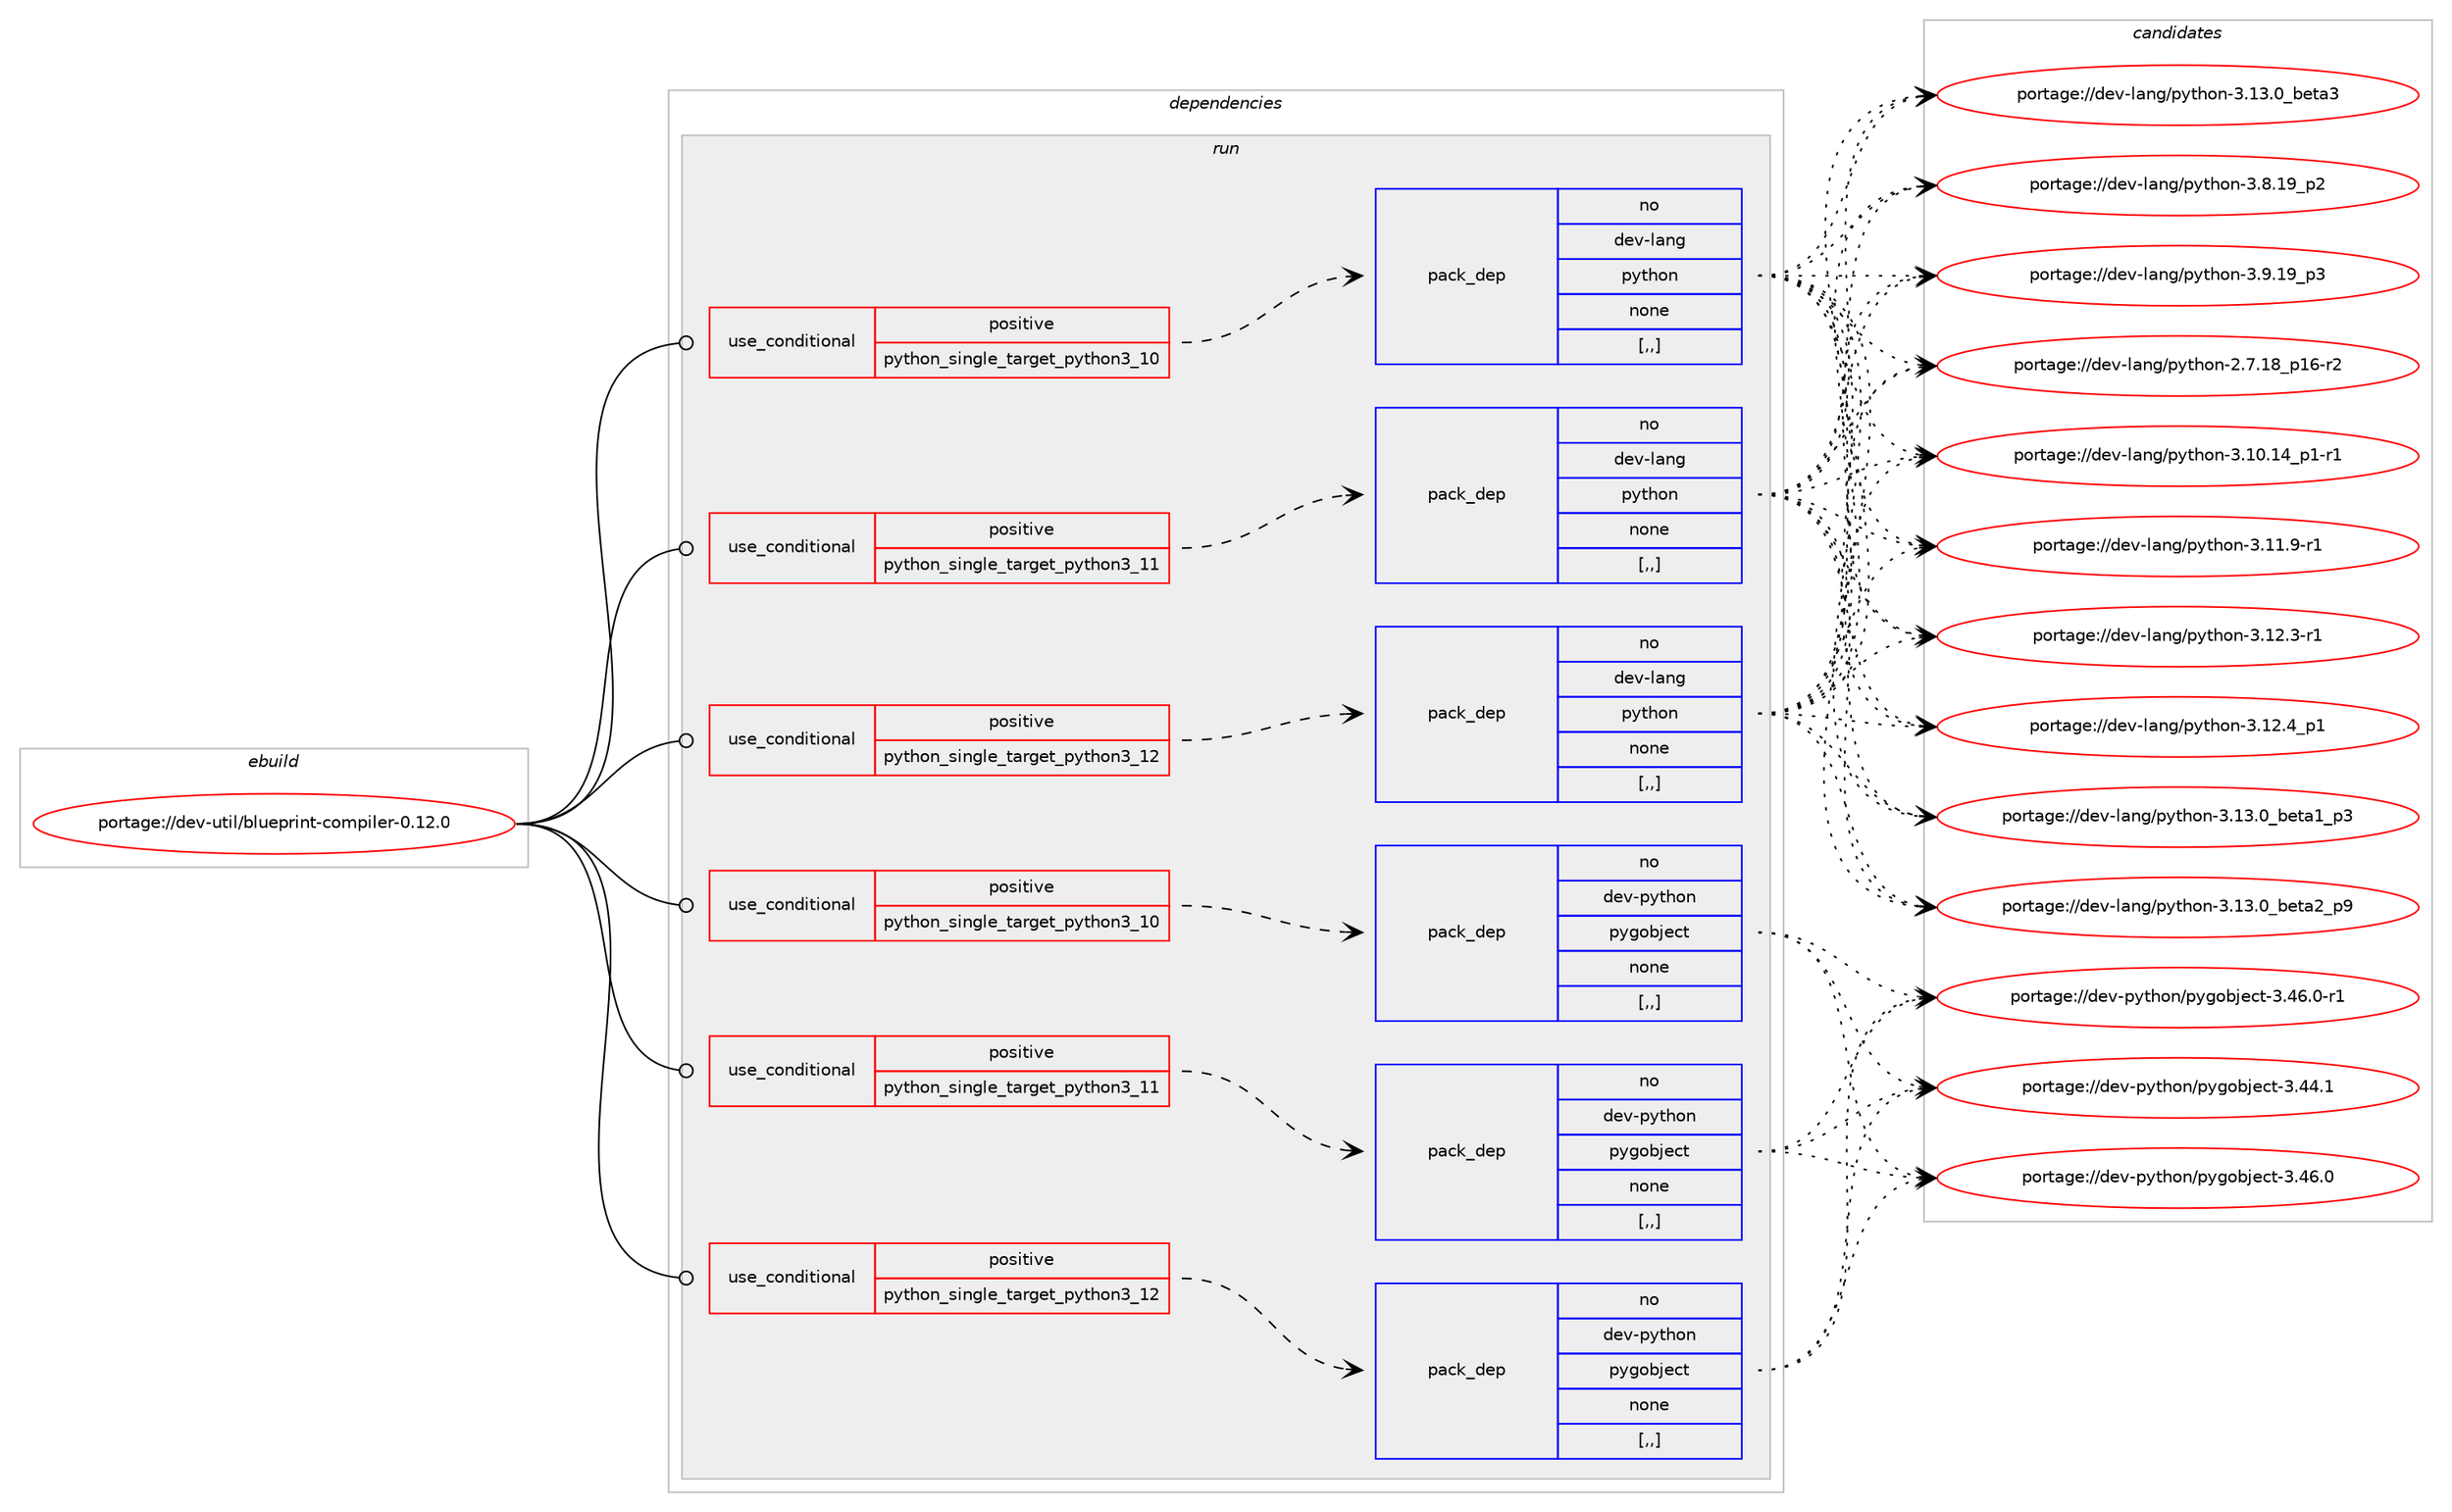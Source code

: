 digraph prolog {

# *************
# Graph options
# *************

newrank=true;
concentrate=true;
compound=true;
graph [rankdir=LR,fontname=Helvetica,fontsize=10,ranksep=1.5];#, ranksep=2.5, nodesep=0.2];
edge  [arrowhead=vee];
node  [fontname=Helvetica,fontsize=10];

# **********
# The ebuild
# **********

subgraph cluster_leftcol {
color=gray;
rank=same;
label=<<i>ebuild</i>>;
id [label="portage://dev-util/blueprint-compiler-0.12.0", color=red, width=4, href="../dev-util/blueprint-compiler-0.12.0.svg"];
}

# ****************
# The dependencies
# ****************

subgraph cluster_midcol {
color=gray;
label=<<i>dependencies</i>>;
subgraph cluster_compile {
fillcolor="#eeeeee";
style=filled;
label=<<i>compile</i>>;
}
subgraph cluster_compileandrun {
fillcolor="#eeeeee";
style=filled;
label=<<i>compile and run</i>>;
}
subgraph cluster_run {
fillcolor="#eeeeee";
style=filled;
label=<<i>run</i>>;
subgraph cond57882 {
dependency206596 [label=<<TABLE BORDER="0" CELLBORDER="1" CELLSPACING="0" CELLPADDING="4"><TR><TD ROWSPAN="3" CELLPADDING="10">use_conditional</TD></TR><TR><TD>positive</TD></TR><TR><TD>python_single_target_python3_10</TD></TR></TABLE>>, shape=none, color=red];
subgraph pack147334 {
dependency206597 [label=<<TABLE BORDER="0" CELLBORDER="1" CELLSPACING="0" CELLPADDING="4" WIDTH="220"><TR><TD ROWSPAN="6" CELLPADDING="30">pack_dep</TD></TR><TR><TD WIDTH="110">no</TD></TR><TR><TD>dev-lang</TD></TR><TR><TD>python</TD></TR><TR><TD>none</TD></TR><TR><TD>[,,]</TD></TR></TABLE>>, shape=none, color=blue];
}
dependency206596:e -> dependency206597:w [weight=20,style="dashed",arrowhead="vee"];
}
id:e -> dependency206596:w [weight=20,style="solid",arrowhead="odot"];
subgraph cond57883 {
dependency206598 [label=<<TABLE BORDER="0" CELLBORDER="1" CELLSPACING="0" CELLPADDING="4"><TR><TD ROWSPAN="3" CELLPADDING="10">use_conditional</TD></TR><TR><TD>positive</TD></TR><TR><TD>python_single_target_python3_10</TD></TR></TABLE>>, shape=none, color=red];
subgraph pack147335 {
dependency206599 [label=<<TABLE BORDER="0" CELLBORDER="1" CELLSPACING="0" CELLPADDING="4" WIDTH="220"><TR><TD ROWSPAN="6" CELLPADDING="30">pack_dep</TD></TR><TR><TD WIDTH="110">no</TD></TR><TR><TD>dev-python</TD></TR><TR><TD>pygobject</TD></TR><TR><TD>none</TD></TR><TR><TD>[,,]</TD></TR></TABLE>>, shape=none, color=blue];
}
dependency206598:e -> dependency206599:w [weight=20,style="dashed",arrowhead="vee"];
}
id:e -> dependency206598:w [weight=20,style="solid",arrowhead="odot"];
subgraph cond57884 {
dependency206600 [label=<<TABLE BORDER="0" CELLBORDER="1" CELLSPACING="0" CELLPADDING="4"><TR><TD ROWSPAN="3" CELLPADDING="10">use_conditional</TD></TR><TR><TD>positive</TD></TR><TR><TD>python_single_target_python3_11</TD></TR></TABLE>>, shape=none, color=red];
subgraph pack147336 {
dependency206601 [label=<<TABLE BORDER="0" CELLBORDER="1" CELLSPACING="0" CELLPADDING="4" WIDTH="220"><TR><TD ROWSPAN="6" CELLPADDING="30">pack_dep</TD></TR><TR><TD WIDTH="110">no</TD></TR><TR><TD>dev-lang</TD></TR><TR><TD>python</TD></TR><TR><TD>none</TD></TR><TR><TD>[,,]</TD></TR></TABLE>>, shape=none, color=blue];
}
dependency206600:e -> dependency206601:w [weight=20,style="dashed",arrowhead="vee"];
}
id:e -> dependency206600:w [weight=20,style="solid",arrowhead="odot"];
subgraph cond57885 {
dependency206602 [label=<<TABLE BORDER="0" CELLBORDER="1" CELLSPACING="0" CELLPADDING="4"><TR><TD ROWSPAN="3" CELLPADDING="10">use_conditional</TD></TR><TR><TD>positive</TD></TR><TR><TD>python_single_target_python3_11</TD></TR></TABLE>>, shape=none, color=red];
subgraph pack147337 {
dependency206603 [label=<<TABLE BORDER="0" CELLBORDER="1" CELLSPACING="0" CELLPADDING="4" WIDTH="220"><TR><TD ROWSPAN="6" CELLPADDING="30">pack_dep</TD></TR><TR><TD WIDTH="110">no</TD></TR><TR><TD>dev-python</TD></TR><TR><TD>pygobject</TD></TR><TR><TD>none</TD></TR><TR><TD>[,,]</TD></TR></TABLE>>, shape=none, color=blue];
}
dependency206602:e -> dependency206603:w [weight=20,style="dashed",arrowhead="vee"];
}
id:e -> dependency206602:w [weight=20,style="solid",arrowhead="odot"];
subgraph cond57886 {
dependency206604 [label=<<TABLE BORDER="0" CELLBORDER="1" CELLSPACING="0" CELLPADDING="4"><TR><TD ROWSPAN="3" CELLPADDING="10">use_conditional</TD></TR><TR><TD>positive</TD></TR><TR><TD>python_single_target_python3_12</TD></TR></TABLE>>, shape=none, color=red];
subgraph pack147338 {
dependency206605 [label=<<TABLE BORDER="0" CELLBORDER="1" CELLSPACING="0" CELLPADDING="4" WIDTH="220"><TR><TD ROWSPAN="6" CELLPADDING="30">pack_dep</TD></TR><TR><TD WIDTH="110">no</TD></TR><TR><TD>dev-lang</TD></TR><TR><TD>python</TD></TR><TR><TD>none</TD></TR><TR><TD>[,,]</TD></TR></TABLE>>, shape=none, color=blue];
}
dependency206604:e -> dependency206605:w [weight=20,style="dashed",arrowhead="vee"];
}
id:e -> dependency206604:w [weight=20,style="solid",arrowhead="odot"];
subgraph cond57887 {
dependency206606 [label=<<TABLE BORDER="0" CELLBORDER="1" CELLSPACING="0" CELLPADDING="4"><TR><TD ROWSPAN="3" CELLPADDING="10">use_conditional</TD></TR><TR><TD>positive</TD></TR><TR><TD>python_single_target_python3_12</TD></TR></TABLE>>, shape=none, color=red];
subgraph pack147339 {
dependency206607 [label=<<TABLE BORDER="0" CELLBORDER="1" CELLSPACING="0" CELLPADDING="4" WIDTH="220"><TR><TD ROWSPAN="6" CELLPADDING="30">pack_dep</TD></TR><TR><TD WIDTH="110">no</TD></TR><TR><TD>dev-python</TD></TR><TR><TD>pygobject</TD></TR><TR><TD>none</TD></TR><TR><TD>[,,]</TD></TR></TABLE>>, shape=none, color=blue];
}
dependency206606:e -> dependency206607:w [weight=20,style="dashed",arrowhead="vee"];
}
id:e -> dependency206606:w [weight=20,style="solid",arrowhead="odot"];
}
}

# **************
# The candidates
# **************

subgraph cluster_choices {
rank=same;
color=gray;
label=<<i>candidates</i>>;

subgraph choice147334 {
color=black;
nodesep=1;
choice100101118451089711010347112121116104111110455046554649569511249544511450 [label="portage://dev-lang/python-2.7.18_p16-r2", color=red, width=4,href="../dev-lang/python-2.7.18_p16-r2.svg"];
choice100101118451089711010347112121116104111110455146494846495295112494511449 [label="portage://dev-lang/python-3.10.14_p1-r1", color=red, width=4,href="../dev-lang/python-3.10.14_p1-r1.svg"];
choice100101118451089711010347112121116104111110455146494946574511449 [label="portage://dev-lang/python-3.11.9-r1", color=red, width=4,href="../dev-lang/python-3.11.9-r1.svg"];
choice100101118451089711010347112121116104111110455146495046514511449 [label="portage://dev-lang/python-3.12.3-r1", color=red, width=4,href="../dev-lang/python-3.12.3-r1.svg"];
choice100101118451089711010347112121116104111110455146495046529511249 [label="portage://dev-lang/python-3.12.4_p1", color=red, width=4,href="../dev-lang/python-3.12.4_p1.svg"];
choice10010111845108971101034711212111610411111045514649514648959810111697499511251 [label="portage://dev-lang/python-3.13.0_beta1_p3", color=red, width=4,href="../dev-lang/python-3.13.0_beta1_p3.svg"];
choice10010111845108971101034711212111610411111045514649514648959810111697509511257 [label="portage://dev-lang/python-3.13.0_beta2_p9", color=red, width=4,href="../dev-lang/python-3.13.0_beta2_p9.svg"];
choice1001011184510897110103471121211161041111104551464951464895981011169751 [label="portage://dev-lang/python-3.13.0_beta3", color=red, width=4,href="../dev-lang/python-3.13.0_beta3.svg"];
choice100101118451089711010347112121116104111110455146564649579511250 [label="portage://dev-lang/python-3.8.19_p2", color=red, width=4,href="../dev-lang/python-3.8.19_p2.svg"];
choice100101118451089711010347112121116104111110455146574649579511251 [label="portage://dev-lang/python-3.9.19_p3", color=red, width=4,href="../dev-lang/python-3.9.19_p3.svg"];
dependency206597:e -> choice100101118451089711010347112121116104111110455046554649569511249544511450:w [style=dotted,weight="100"];
dependency206597:e -> choice100101118451089711010347112121116104111110455146494846495295112494511449:w [style=dotted,weight="100"];
dependency206597:e -> choice100101118451089711010347112121116104111110455146494946574511449:w [style=dotted,weight="100"];
dependency206597:e -> choice100101118451089711010347112121116104111110455146495046514511449:w [style=dotted,weight="100"];
dependency206597:e -> choice100101118451089711010347112121116104111110455146495046529511249:w [style=dotted,weight="100"];
dependency206597:e -> choice10010111845108971101034711212111610411111045514649514648959810111697499511251:w [style=dotted,weight="100"];
dependency206597:e -> choice10010111845108971101034711212111610411111045514649514648959810111697509511257:w [style=dotted,weight="100"];
dependency206597:e -> choice1001011184510897110103471121211161041111104551464951464895981011169751:w [style=dotted,weight="100"];
dependency206597:e -> choice100101118451089711010347112121116104111110455146564649579511250:w [style=dotted,weight="100"];
dependency206597:e -> choice100101118451089711010347112121116104111110455146574649579511251:w [style=dotted,weight="100"];
}
subgraph choice147335 {
color=black;
nodesep=1;
choice1001011184511212111610411111047112121103111981061019911645514652524649 [label="portage://dev-python/pygobject-3.44.1", color=red, width=4,href="../dev-python/pygobject-3.44.1.svg"];
choice1001011184511212111610411111047112121103111981061019911645514652544648 [label="portage://dev-python/pygobject-3.46.0", color=red, width=4,href="../dev-python/pygobject-3.46.0.svg"];
choice10010111845112121116104111110471121211031119810610199116455146525446484511449 [label="portage://dev-python/pygobject-3.46.0-r1", color=red, width=4,href="../dev-python/pygobject-3.46.0-r1.svg"];
dependency206599:e -> choice1001011184511212111610411111047112121103111981061019911645514652524649:w [style=dotted,weight="100"];
dependency206599:e -> choice1001011184511212111610411111047112121103111981061019911645514652544648:w [style=dotted,weight="100"];
dependency206599:e -> choice10010111845112121116104111110471121211031119810610199116455146525446484511449:w [style=dotted,weight="100"];
}
subgraph choice147336 {
color=black;
nodesep=1;
choice100101118451089711010347112121116104111110455046554649569511249544511450 [label="portage://dev-lang/python-2.7.18_p16-r2", color=red, width=4,href="../dev-lang/python-2.7.18_p16-r2.svg"];
choice100101118451089711010347112121116104111110455146494846495295112494511449 [label="portage://dev-lang/python-3.10.14_p1-r1", color=red, width=4,href="../dev-lang/python-3.10.14_p1-r1.svg"];
choice100101118451089711010347112121116104111110455146494946574511449 [label="portage://dev-lang/python-3.11.9-r1", color=red, width=4,href="../dev-lang/python-3.11.9-r1.svg"];
choice100101118451089711010347112121116104111110455146495046514511449 [label="portage://dev-lang/python-3.12.3-r1", color=red, width=4,href="../dev-lang/python-3.12.3-r1.svg"];
choice100101118451089711010347112121116104111110455146495046529511249 [label="portage://dev-lang/python-3.12.4_p1", color=red, width=4,href="../dev-lang/python-3.12.4_p1.svg"];
choice10010111845108971101034711212111610411111045514649514648959810111697499511251 [label="portage://dev-lang/python-3.13.0_beta1_p3", color=red, width=4,href="../dev-lang/python-3.13.0_beta1_p3.svg"];
choice10010111845108971101034711212111610411111045514649514648959810111697509511257 [label="portage://dev-lang/python-3.13.0_beta2_p9", color=red, width=4,href="../dev-lang/python-3.13.0_beta2_p9.svg"];
choice1001011184510897110103471121211161041111104551464951464895981011169751 [label="portage://dev-lang/python-3.13.0_beta3", color=red, width=4,href="../dev-lang/python-3.13.0_beta3.svg"];
choice100101118451089711010347112121116104111110455146564649579511250 [label="portage://dev-lang/python-3.8.19_p2", color=red, width=4,href="../dev-lang/python-3.8.19_p2.svg"];
choice100101118451089711010347112121116104111110455146574649579511251 [label="portage://dev-lang/python-3.9.19_p3", color=red, width=4,href="../dev-lang/python-3.9.19_p3.svg"];
dependency206601:e -> choice100101118451089711010347112121116104111110455046554649569511249544511450:w [style=dotted,weight="100"];
dependency206601:e -> choice100101118451089711010347112121116104111110455146494846495295112494511449:w [style=dotted,weight="100"];
dependency206601:e -> choice100101118451089711010347112121116104111110455146494946574511449:w [style=dotted,weight="100"];
dependency206601:e -> choice100101118451089711010347112121116104111110455146495046514511449:w [style=dotted,weight="100"];
dependency206601:e -> choice100101118451089711010347112121116104111110455146495046529511249:w [style=dotted,weight="100"];
dependency206601:e -> choice10010111845108971101034711212111610411111045514649514648959810111697499511251:w [style=dotted,weight="100"];
dependency206601:e -> choice10010111845108971101034711212111610411111045514649514648959810111697509511257:w [style=dotted,weight="100"];
dependency206601:e -> choice1001011184510897110103471121211161041111104551464951464895981011169751:w [style=dotted,weight="100"];
dependency206601:e -> choice100101118451089711010347112121116104111110455146564649579511250:w [style=dotted,weight="100"];
dependency206601:e -> choice100101118451089711010347112121116104111110455146574649579511251:w [style=dotted,weight="100"];
}
subgraph choice147337 {
color=black;
nodesep=1;
choice1001011184511212111610411111047112121103111981061019911645514652524649 [label="portage://dev-python/pygobject-3.44.1", color=red, width=4,href="../dev-python/pygobject-3.44.1.svg"];
choice1001011184511212111610411111047112121103111981061019911645514652544648 [label="portage://dev-python/pygobject-3.46.0", color=red, width=4,href="../dev-python/pygobject-3.46.0.svg"];
choice10010111845112121116104111110471121211031119810610199116455146525446484511449 [label="portage://dev-python/pygobject-3.46.0-r1", color=red, width=4,href="../dev-python/pygobject-3.46.0-r1.svg"];
dependency206603:e -> choice1001011184511212111610411111047112121103111981061019911645514652524649:w [style=dotted,weight="100"];
dependency206603:e -> choice1001011184511212111610411111047112121103111981061019911645514652544648:w [style=dotted,weight="100"];
dependency206603:e -> choice10010111845112121116104111110471121211031119810610199116455146525446484511449:w [style=dotted,weight="100"];
}
subgraph choice147338 {
color=black;
nodesep=1;
choice100101118451089711010347112121116104111110455046554649569511249544511450 [label="portage://dev-lang/python-2.7.18_p16-r2", color=red, width=4,href="../dev-lang/python-2.7.18_p16-r2.svg"];
choice100101118451089711010347112121116104111110455146494846495295112494511449 [label="portage://dev-lang/python-3.10.14_p1-r1", color=red, width=4,href="../dev-lang/python-3.10.14_p1-r1.svg"];
choice100101118451089711010347112121116104111110455146494946574511449 [label="portage://dev-lang/python-3.11.9-r1", color=red, width=4,href="../dev-lang/python-3.11.9-r1.svg"];
choice100101118451089711010347112121116104111110455146495046514511449 [label="portage://dev-lang/python-3.12.3-r1", color=red, width=4,href="../dev-lang/python-3.12.3-r1.svg"];
choice100101118451089711010347112121116104111110455146495046529511249 [label="portage://dev-lang/python-3.12.4_p1", color=red, width=4,href="../dev-lang/python-3.12.4_p1.svg"];
choice10010111845108971101034711212111610411111045514649514648959810111697499511251 [label="portage://dev-lang/python-3.13.0_beta1_p3", color=red, width=4,href="../dev-lang/python-3.13.0_beta1_p3.svg"];
choice10010111845108971101034711212111610411111045514649514648959810111697509511257 [label="portage://dev-lang/python-3.13.0_beta2_p9", color=red, width=4,href="../dev-lang/python-3.13.0_beta2_p9.svg"];
choice1001011184510897110103471121211161041111104551464951464895981011169751 [label="portage://dev-lang/python-3.13.0_beta3", color=red, width=4,href="../dev-lang/python-3.13.0_beta3.svg"];
choice100101118451089711010347112121116104111110455146564649579511250 [label="portage://dev-lang/python-3.8.19_p2", color=red, width=4,href="../dev-lang/python-3.8.19_p2.svg"];
choice100101118451089711010347112121116104111110455146574649579511251 [label="portage://dev-lang/python-3.9.19_p3", color=red, width=4,href="../dev-lang/python-3.9.19_p3.svg"];
dependency206605:e -> choice100101118451089711010347112121116104111110455046554649569511249544511450:w [style=dotted,weight="100"];
dependency206605:e -> choice100101118451089711010347112121116104111110455146494846495295112494511449:w [style=dotted,weight="100"];
dependency206605:e -> choice100101118451089711010347112121116104111110455146494946574511449:w [style=dotted,weight="100"];
dependency206605:e -> choice100101118451089711010347112121116104111110455146495046514511449:w [style=dotted,weight="100"];
dependency206605:e -> choice100101118451089711010347112121116104111110455146495046529511249:w [style=dotted,weight="100"];
dependency206605:e -> choice10010111845108971101034711212111610411111045514649514648959810111697499511251:w [style=dotted,weight="100"];
dependency206605:e -> choice10010111845108971101034711212111610411111045514649514648959810111697509511257:w [style=dotted,weight="100"];
dependency206605:e -> choice1001011184510897110103471121211161041111104551464951464895981011169751:w [style=dotted,weight="100"];
dependency206605:e -> choice100101118451089711010347112121116104111110455146564649579511250:w [style=dotted,weight="100"];
dependency206605:e -> choice100101118451089711010347112121116104111110455146574649579511251:w [style=dotted,weight="100"];
}
subgraph choice147339 {
color=black;
nodesep=1;
choice1001011184511212111610411111047112121103111981061019911645514652524649 [label="portage://dev-python/pygobject-3.44.1", color=red, width=4,href="../dev-python/pygobject-3.44.1.svg"];
choice1001011184511212111610411111047112121103111981061019911645514652544648 [label="portage://dev-python/pygobject-3.46.0", color=red, width=4,href="../dev-python/pygobject-3.46.0.svg"];
choice10010111845112121116104111110471121211031119810610199116455146525446484511449 [label="portage://dev-python/pygobject-3.46.0-r1", color=red, width=4,href="../dev-python/pygobject-3.46.0-r1.svg"];
dependency206607:e -> choice1001011184511212111610411111047112121103111981061019911645514652524649:w [style=dotted,weight="100"];
dependency206607:e -> choice1001011184511212111610411111047112121103111981061019911645514652544648:w [style=dotted,weight="100"];
dependency206607:e -> choice10010111845112121116104111110471121211031119810610199116455146525446484511449:w [style=dotted,weight="100"];
}
}

}
